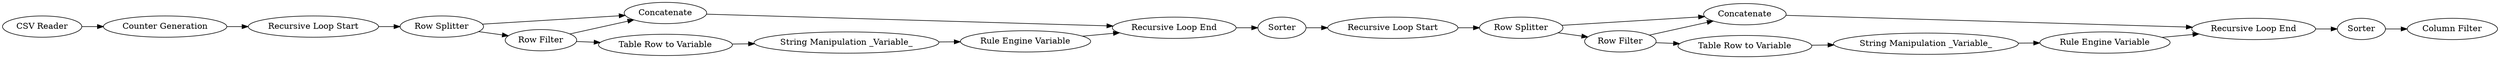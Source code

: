digraph {
	7 -> 8
	8 -> 9
	13 -> 14
	14 -> 12
	19 -> 21
	22 -> 23
	6 -> 25
	18 -> 19
	26 -> 27
	17 -> 18
	20 -> 22
	10 -> 12
	21 -> 26
	23 -> 21
	25 -> 7
	9 -> 11
	18 -> 20
	11 -> 13
	24 -> 16
	12 -> 24
	8 -> 10
	17 -> 19
	9 -> 10
	16 -> 17
	27 [label="Column Filter"]
	7 [label="Recursive Loop Start"]
	9 [label="Row Filter"]
	18 [label="Row Filter"]
	21 [label="Recursive Loop End"]
	26 [label=Sorter]
	8 [label="Row Splitter"]
	17 [label="Row Splitter"]
	19 [label=Concatenate]
	24 [label=Sorter]
	6 [label="CSV Reader"]
	25 [label="Counter Generation"]
	12 [label="Recursive Loop End"]
	10 [label=Concatenate]
	16 [label="Recursive Loop Start"]
	22 [label="String Manipulation _Variable_"]
	11 [label="Table Row to Variable"]
	23 [label="Rule Engine Variable"]
	14 [label="Rule Engine Variable"]
	13 [label="String Manipulation _Variable_"]
	20 [label="Table Row to Variable"]
	rankdir=LR
}

